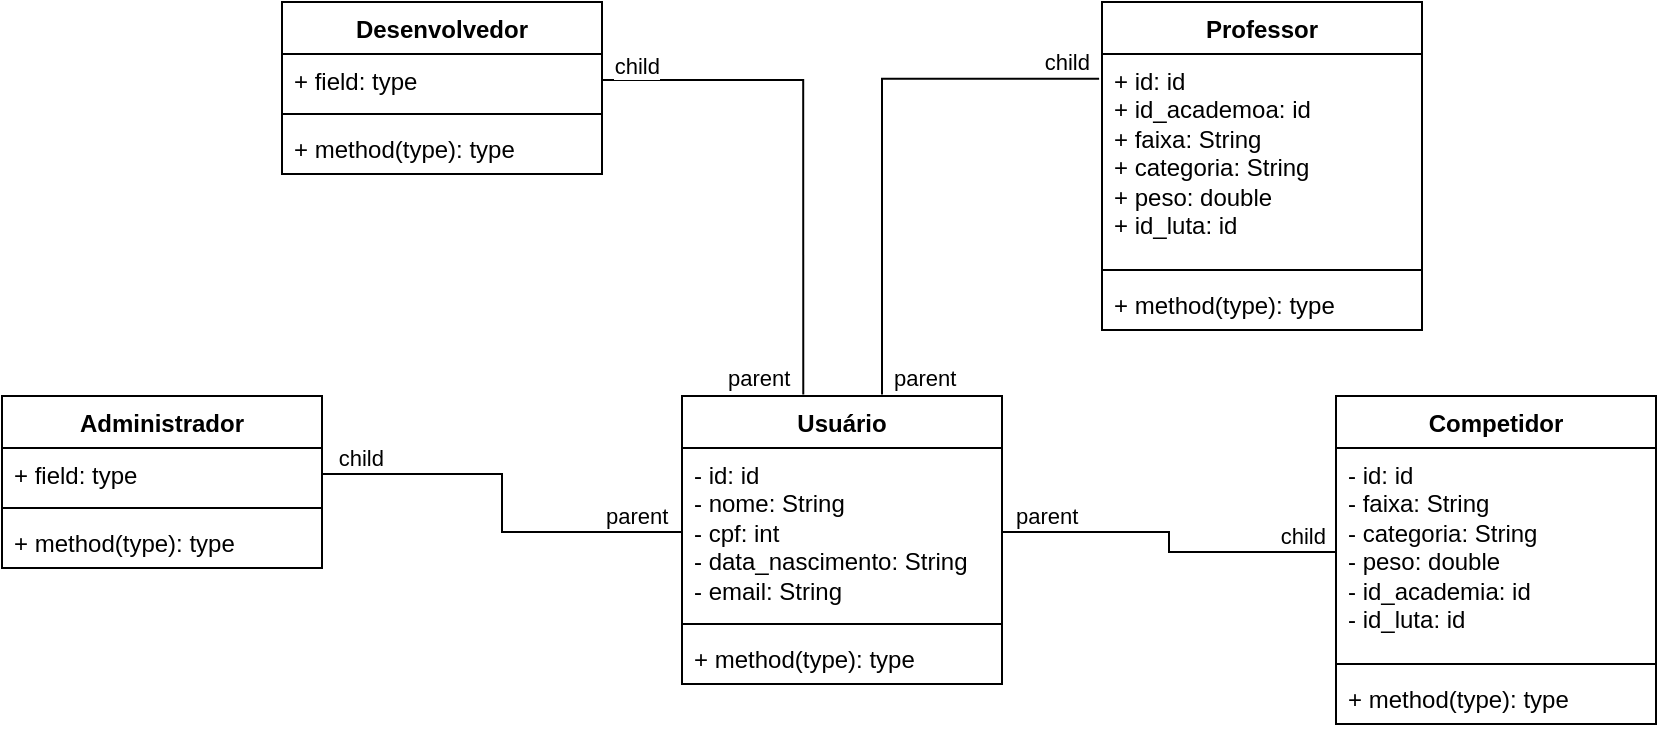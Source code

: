 <mxfile version="24.4.7" type="github">
  <diagram id="C5RBs43oDa-KdzZeNtuy" name="Page-1">
    <mxGraphModel dx="989" dy="1701" grid="1" gridSize="10" guides="1" tooltips="1" connect="1" arrows="1" fold="1" page="1" pageScale="1" pageWidth="827" pageHeight="1169" math="0" shadow="0">
      <root>
        <mxCell id="WIyWlLk6GJQsqaUBKTNV-0" />
        <mxCell id="WIyWlLk6GJQsqaUBKTNV-1" parent="WIyWlLk6GJQsqaUBKTNV-0" />
        <mxCell id="ETLfSuIX2SXdLVrGe5kf-37" value="Usuário" style="swimlane;fontStyle=1;align=center;verticalAlign=top;childLayout=stackLayout;horizontal=1;startSize=26;horizontalStack=0;resizeParent=1;resizeParentMax=0;resizeLast=0;collapsible=1;marginBottom=0;whiteSpace=wrap;html=1;" vertex="1" parent="WIyWlLk6GJQsqaUBKTNV-1">
          <mxGeometry x="340" y="-963" width="160" height="144" as="geometry">
            <mxRectangle x="340" y="-963" width="80" height="30" as="alternateBounds" />
          </mxGeometry>
        </mxCell>
        <mxCell id="ETLfSuIX2SXdLVrGe5kf-38" value="- id: id&lt;div&gt;- nome: String&lt;/div&gt;&lt;div&gt;- cpf: int&lt;/div&gt;&lt;div&gt;- data_nascimento: String&lt;/div&gt;&lt;div&gt;- email: String&lt;/div&gt;" style="text;strokeColor=none;fillColor=none;align=left;verticalAlign=top;spacingLeft=4;spacingRight=4;overflow=hidden;rotatable=0;points=[[0,0.5],[1,0.5]];portConstraint=eastwest;whiteSpace=wrap;html=1;" vertex="1" parent="ETLfSuIX2SXdLVrGe5kf-37">
          <mxGeometry y="26" width="160" height="84" as="geometry" />
        </mxCell>
        <mxCell id="ETLfSuIX2SXdLVrGe5kf-39" value="" style="line;strokeWidth=1;fillColor=none;align=left;verticalAlign=middle;spacingTop=-1;spacingLeft=3;spacingRight=3;rotatable=0;labelPosition=right;points=[];portConstraint=eastwest;strokeColor=inherit;" vertex="1" parent="ETLfSuIX2SXdLVrGe5kf-37">
          <mxGeometry y="110" width="160" height="8" as="geometry" />
        </mxCell>
        <mxCell id="ETLfSuIX2SXdLVrGe5kf-40" value="+ method(type): type" style="text;strokeColor=none;fillColor=none;align=left;verticalAlign=top;spacingLeft=4;spacingRight=4;overflow=hidden;rotatable=0;points=[[0,0.5],[1,0.5]];portConstraint=eastwest;whiteSpace=wrap;html=1;" vertex="1" parent="ETLfSuIX2SXdLVrGe5kf-37">
          <mxGeometry y="118" width="160" height="26" as="geometry" />
        </mxCell>
        <mxCell id="ETLfSuIX2SXdLVrGe5kf-45" value="Administrador" style="swimlane;fontStyle=1;align=center;verticalAlign=top;childLayout=stackLayout;horizontal=1;startSize=26;horizontalStack=0;resizeParent=1;resizeParentMax=0;resizeLast=0;collapsible=1;marginBottom=0;whiteSpace=wrap;html=1;" vertex="1" parent="WIyWlLk6GJQsqaUBKTNV-1">
          <mxGeometry y="-963" width="160" height="86" as="geometry">
            <mxRectangle y="-963" width="110" height="30" as="alternateBounds" />
          </mxGeometry>
        </mxCell>
        <mxCell id="ETLfSuIX2SXdLVrGe5kf-46" value="+ field: type" style="text;strokeColor=none;fillColor=none;align=left;verticalAlign=top;spacingLeft=4;spacingRight=4;overflow=hidden;rotatable=0;points=[[0,0.5],[1,0.5]];portConstraint=eastwest;whiteSpace=wrap;html=1;" vertex="1" parent="ETLfSuIX2SXdLVrGe5kf-45">
          <mxGeometry y="26" width="160" height="26" as="geometry" />
        </mxCell>
        <mxCell id="ETLfSuIX2SXdLVrGe5kf-47" value="" style="line;strokeWidth=1;fillColor=none;align=left;verticalAlign=middle;spacingTop=-1;spacingLeft=3;spacingRight=3;rotatable=0;labelPosition=right;points=[];portConstraint=eastwest;strokeColor=inherit;" vertex="1" parent="ETLfSuIX2SXdLVrGe5kf-45">
          <mxGeometry y="52" width="160" height="8" as="geometry" />
        </mxCell>
        <mxCell id="ETLfSuIX2SXdLVrGe5kf-48" value="+ method(type): type" style="text;strokeColor=none;fillColor=none;align=left;verticalAlign=top;spacingLeft=4;spacingRight=4;overflow=hidden;rotatable=0;points=[[0,0.5],[1,0.5]];portConstraint=eastwest;whiteSpace=wrap;html=1;" vertex="1" parent="ETLfSuIX2SXdLVrGe5kf-45">
          <mxGeometry y="60" width="160" height="26" as="geometry" />
        </mxCell>
        <mxCell id="ETLfSuIX2SXdLVrGe5kf-49" value="Competidor" style="swimlane;fontStyle=1;align=center;verticalAlign=top;childLayout=stackLayout;horizontal=1;startSize=26;horizontalStack=0;resizeParent=1;resizeParentMax=0;resizeLast=0;collapsible=1;marginBottom=0;whiteSpace=wrap;html=1;" vertex="1" parent="WIyWlLk6GJQsqaUBKTNV-1">
          <mxGeometry x="667" y="-963" width="160" height="164" as="geometry">
            <mxRectangle x="667" y="-963" width="80" height="30" as="alternateBounds" />
          </mxGeometry>
        </mxCell>
        <mxCell id="ETLfSuIX2SXdLVrGe5kf-50" value="&lt;div&gt;- id: id&lt;/div&gt;&lt;div&gt;- faixa: String&lt;/div&gt;&lt;div&gt;- categoria: String&lt;/div&gt;&lt;div&gt;- peso: double&lt;/div&gt;&lt;div&gt;- id_academia: id&lt;/div&gt;&lt;div&gt;- id_luta: id&lt;/div&gt;" style="text;strokeColor=none;fillColor=none;align=left;verticalAlign=top;spacingLeft=4;spacingRight=4;overflow=hidden;rotatable=0;points=[[0,0.5],[1,0.5]];portConstraint=eastwest;whiteSpace=wrap;html=1;" vertex="1" parent="ETLfSuIX2SXdLVrGe5kf-49">
          <mxGeometry y="26" width="160" height="104" as="geometry" />
        </mxCell>
        <mxCell id="ETLfSuIX2SXdLVrGe5kf-51" value="" style="line;strokeWidth=1;fillColor=none;align=left;verticalAlign=middle;spacingTop=-1;spacingLeft=3;spacingRight=3;rotatable=0;labelPosition=right;points=[];portConstraint=eastwest;strokeColor=inherit;" vertex="1" parent="ETLfSuIX2SXdLVrGe5kf-49">
          <mxGeometry y="130" width="160" height="8" as="geometry" />
        </mxCell>
        <mxCell id="ETLfSuIX2SXdLVrGe5kf-52" value="+ method(type): type" style="text;strokeColor=none;fillColor=none;align=left;verticalAlign=top;spacingLeft=4;spacingRight=4;overflow=hidden;rotatable=0;points=[[0,0.5],[1,0.5]];portConstraint=eastwest;whiteSpace=wrap;html=1;" vertex="1" parent="ETLfSuIX2SXdLVrGe5kf-49">
          <mxGeometry y="138" width="160" height="26" as="geometry" />
        </mxCell>
        <mxCell id="ETLfSuIX2SXdLVrGe5kf-61" value="" style="endArrow=none;html=1;edgeStyle=orthogonalEdgeStyle;rounded=0;exitX=0;exitY=0.5;exitDx=0;exitDy=0;entryX=1;entryY=0.5;entryDx=0;entryDy=0;" edge="1" parent="WIyWlLk6GJQsqaUBKTNV-1" source="ETLfSuIX2SXdLVrGe5kf-38" target="ETLfSuIX2SXdLVrGe5kf-46">
          <mxGeometry relative="1" as="geometry">
            <mxPoint x="210" y="-803" as="sourcePoint" />
            <mxPoint x="370" y="-803" as="targetPoint" />
          </mxGeometry>
        </mxCell>
        <mxCell id="ETLfSuIX2SXdLVrGe5kf-62" value="parent" style="edgeLabel;resizable=0;html=1;align=left;verticalAlign=bottom;" connectable="0" vertex="1" parent="ETLfSuIX2SXdLVrGe5kf-61">
          <mxGeometry x="-1" relative="1" as="geometry">
            <mxPoint x="-40" as="offset" />
          </mxGeometry>
        </mxCell>
        <mxCell id="ETLfSuIX2SXdLVrGe5kf-63" value="child" style="edgeLabel;resizable=0;html=1;align=right;verticalAlign=bottom;" connectable="0" vertex="1" parent="ETLfSuIX2SXdLVrGe5kf-61">
          <mxGeometry x="1" relative="1" as="geometry">
            <mxPoint x="31" as="offset" />
          </mxGeometry>
        </mxCell>
        <mxCell id="ETLfSuIX2SXdLVrGe5kf-67" value="" style="endArrow=none;html=1;edgeStyle=orthogonalEdgeStyle;rounded=0;exitX=1;exitY=0.5;exitDx=0;exitDy=0;entryX=0;entryY=0.5;entryDx=0;entryDy=0;" edge="1" parent="WIyWlLk6GJQsqaUBKTNV-1" source="ETLfSuIX2SXdLVrGe5kf-38" target="ETLfSuIX2SXdLVrGe5kf-50">
          <mxGeometry relative="1" as="geometry">
            <mxPoint x="390" y="-833" as="sourcePoint" />
            <mxPoint x="550" y="-833" as="targetPoint" />
          </mxGeometry>
        </mxCell>
        <mxCell id="ETLfSuIX2SXdLVrGe5kf-68" value="parent" style="edgeLabel;resizable=0;html=1;align=left;verticalAlign=bottom;" connectable="0" vertex="1" parent="ETLfSuIX2SXdLVrGe5kf-67">
          <mxGeometry x="-1" relative="1" as="geometry">
            <mxPoint x="5" as="offset" />
          </mxGeometry>
        </mxCell>
        <mxCell id="ETLfSuIX2SXdLVrGe5kf-69" value="child" style="edgeLabel;resizable=0;html=1;align=right;verticalAlign=bottom;" connectable="0" vertex="1" parent="ETLfSuIX2SXdLVrGe5kf-67">
          <mxGeometry x="1" relative="1" as="geometry">
            <mxPoint x="-5" as="offset" />
          </mxGeometry>
        </mxCell>
        <mxCell id="ETLfSuIX2SXdLVrGe5kf-70" value="Desenvolvedor" style="swimlane;fontStyle=1;align=center;verticalAlign=top;childLayout=stackLayout;horizontal=1;startSize=26;horizontalStack=0;resizeParent=1;resizeParentMax=0;resizeLast=0;collapsible=1;marginBottom=0;whiteSpace=wrap;html=1;" vertex="1" parent="WIyWlLk6GJQsqaUBKTNV-1">
          <mxGeometry x="140" y="-1160" width="160" height="86" as="geometry">
            <mxRectangle x="140" y="-1160" width="120" height="30" as="alternateBounds" />
          </mxGeometry>
        </mxCell>
        <mxCell id="ETLfSuIX2SXdLVrGe5kf-71" value="+ field: type" style="text;strokeColor=none;fillColor=none;align=left;verticalAlign=top;spacingLeft=4;spacingRight=4;overflow=hidden;rotatable=0;points=[[0,0.5],[1,0.5]];portConstraint=eastwest;whiteSpace=wrap;html=1;" vertex="1" parent="ETLfSuIX2SXdLVrGe5kf-70">
          <mxGeometry y="26" width="160" height="26" as="geometry" />
        </mxCell>
        <mxCell id="ETLfSuIX2SXdLVrGe5kf-72" value="" style="line;strokeWidth=1;fillColor=none;align=left;verticalAlign=middle;spacingTop=-1;spacingLeft=3;spacingRight=3;rotatable=0;labelPosition=right;points=[];portConstraint=eastwest;strokeColor=inherit;" vertex="1" parent="ETLfSuIX2SXdLVrGe5kf-70">
          <mxGeometry y="52" width="160" height="8" as="geometry" />
        </mxCell>
        <mxCell id="ETLfSuIX2SXdLVrGe5kf-73" value="+ method(type): type" style="text;strokeColor=none;fillColor=none;align=left;verticalAlign=top;spacingLeft=4;spacingRight=4;overflow=hidden;rotatable=0;points=[[0,0.5],[1,0.5]];portConstraint=eastwest;whiteSpace=wrap;html=1;" vertex="1" parent="ETLfSuIX2SXdLVrGe5kf-70">
          <mxGeometry y="60" width="160" height="26" as="geometry" />
        </mxCell>
        <mxCell id="ETLfSuIX2SXdLVrGe5kf-74" value="" style="endArrow=none;html=1;edgeStyle=orthogonalEdgeStyle;rounded=0;entryX=1;entryY=0.5;entryDx=0;entryDy=0;exitX=0.379;exitY=-0.005;exitDx=0;exitDy=0;exitPerimeter=0;" edge="1" parent="WIyWlLk6GJQsqaUBKTNV-1" source="ETLfSuIX2SXdLVrGe5kf-37" target="ETLfSuIX2SXdLVrGe5kf-71">
          <mxGeometry relative="1" as="geometry">
            <mxPoint x="410" y="-970" as="sourcePoint" />
            <mxPoint x="420" y="-1070" as="targetPoint" />
          </mxGeometry>
        </mxCell>
        <mxCell id="ETLfSuIX2SXdLVrGe5kf-75" value="parent" style="edgeLabel;resizable=0;html=1;align=left;verticalAlign=bottom;" connectable="0" vertex="1" parent="ETLfSuIX2SXdLVrGe5kf-74">
          <mxGeometry x="-1" relative="1" as="geometry">
            <mxPoint x="-40" as="offset" />
          </mxGeometry>
        </mxCell>
        <mxCell id="ETLfSuIX2SXdLVrGe5kf-76" value="child" style="edgeLabel;resizable=0;html=1;align=right;verticalAlign=bottom;" connectable="0" vertex="1" parent="ETLfSuIX2SXdLVrGe5kf-74">
          <mxGeometry x="1" relative="1" as="geometry">
            <mxPoint x="30" y="1" as="offset" />
          </mxGeometry>
        </mxCell>
        <mxCell id="ETLfSuIX2SXdLVrGe5kf-78" value="Professor" style="swimlane;fontStyle=1;align=center;verticalAlign=top;childLayout=stackLayout;horizontal=1;startSize=26;horizontalStack=0;resizeParent=1;resizeParentMax=0;resizeLast=0;collapsible=1;marginBottom=0;whiteSpace=wrap;html=1;" vertex="1" parent="WIyWlLk6GJQsqaUBKTNV-1">
          <mxGeometry x="550" y="-1160" width="160" height="164" as="geometry" />
        </mxCell>
        <mxCell id="ETLfSuIX2SXdLVrGe5kf-79" value="+ id: id&lt;div&gt;+ id_academoa: id&lt;div&gt;+ faixa: String&lt;/div&gt;&lt;/div&gt;&lt;div&gt;+ categoria: String&lt;/div&gt;&lt;div&gt;+ peso: double&lt;/div&gt;&lt;div&gt;+ id_luta: id&lt;/div&gt;&lt;div&gt;&lt;br&gt;&lt;/div&gt;" style="text;strokeColor=none;fillColor=none;align=left;verticalAlign=top;spacingLeft=4;spacingRight=4;overflow=hidden;rotatable=0;points=[[0,0.5],[1,0.5]];portConstraint=eastwest;whiteSpace=wrap;html=1;" vertex="1" parent="ETLfSuIX2SXdLVrGe5kf-78">
          <mxGeometry y="26" width="160" height="104" as="geometry" />
        </mxCell>
        <mxCell id="ETLfSuIX2SXdLVrGe5kf-80" value="" style="line;strokeWidth=1;fillColor=none;align=left;verticalAlign=middle;spacingTop=-1;spacingLeft=3;spacingRight=3;rotatable=0;labelPosition=right;points=[];portConstraint=eastwest;strokeColor=inherit;" vertex="1" parent="ETLfSuIX2SXdLVrGe5kf-78">
          <mxGeometry y="130" width="160" height="8" as="geometry" />
        </mxCell>
        <mxCell id="ETLfSuIX2SXdLVrGe5kf-81" value="+ method(type): type" style="text;strokeColor=none;fillColor=none;align=left;verticalAlign=top;spacingLeft=4;spacingRight=4;overflow=hidden;rotatable=0;points=[[0,0.5],[1,0.5]];portConstraint=eastwest;whiteSpace=wrap;html=1;" vertex="1" parent="ETLfSuIX2SXdLVrGe5kf-78">
          <mxGeometry y="138" width="160" height="26" as="geometry" />
        </mxCell>
        <mxCell id="ETLfSuIX2SXdLVrGe5kf-82" value="" style="endArrow=none;html=1;edgeStyle=orthogonalEdgeStyle;rounded=0;entryX=-0.009;entryY=0.119;entryDx=0;entryDy=0;entryPerimeter=0;exitX=0.625;exitY=-0.005;exitDx=0;exitDy=0;exitPerimeter=0;" edge="1" parent="WIyWlLk6GJQsqaUBKTNV-1" source="ETLfSuIX2SXdLVrGe5kf-37" target="ETLfSuIX2SXdLVrGe5kf-79">
          <mxGeometry relative="1" as="geometry">
            <mxPoint x="430" y="-990" as="sourcePoint" />
            <mxPoint x="590" y="-980" as="targetPoint" />
          </mxGeometry>
        </mxCell>
        <mxCell id="ETLfSuIX2SXdLVrGe5kf-83" value="parent" style="edgeLabel;resizable=0;html=1;align=left;verticalAlign=bottom;" connectable="0" vertex="1" parent="ETLfSuIX2SXdLVrGe5kf-82">
          <mxGeometry x="-1" relative="1" as="geometry">
            <mxPoint x="4" as="offset" />
          </mxGeometry>
        </mxCell>
        <mxCell id="ETLfSuIX2SXdLVrGe5kf-84" value="child" style="edgeLabel;resizable=0;html=1;align=right;verticalAlign=bottom;" connectable="0" vertex="1" parent="ETLfSuIX2SXdLVrGe5kf-82">
          <mxGeometry x="1" relative="1" as="geometry">
            <mxPoint x="-4" as="offset" />
          </mxGeometry>
        </mxCell>
      </root>
    </mxGraphModel>
  </diagram>
</mxfile>
